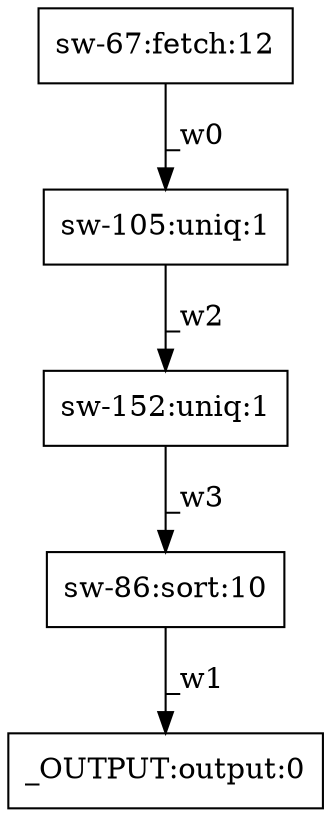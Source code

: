 digraph test1 { node [shape=box] "sw-152" [label="sw-152:uniq:1"];"_OUTPUT" [label="_OUTPUT:output:0"];"sw-67" [label="sw-67:fetch:12"];"sw-105" [label="sw-105:uniq:1"];"sw-86" [label="sw-86:sort:10"];"sw-67" -> "sw-105" [label="_w0"];"sw-86" -> "_OUTPUT" [label="_w1"];"sw-105" -> "sw-152" [label="_w2"];"sw-152" -> "sw-86" [label="_w3"];}